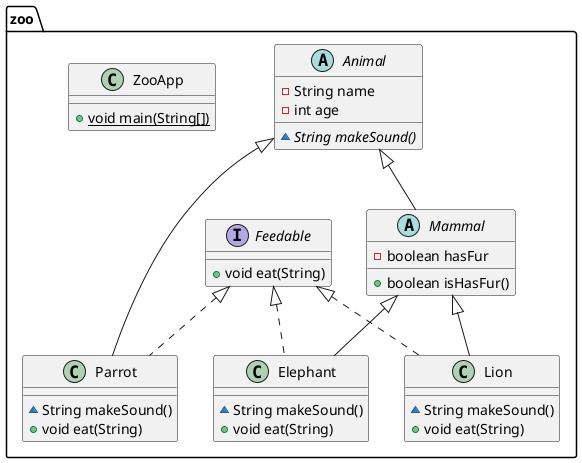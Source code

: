@startuml
abstract class zoo.Animal {
- String name
- int age
~ {abstract}String makeSound()
}


class zoo.Elephant {
~ String makeSound()
+ void eat(String)
}

class zoo.ZooApp {
+ {static} void main(String[])
}

interface zoo.Feedable {
+ void eat(String)
}

class zoo.Lion {
~ String makeSound()
+ void eat(String)
}

abstract class zoo.Mammal {
- boolean hasFur
+ boolean isHasFur()
}


class zoo.Parrot {
~ String makeSound()
+ void eat(String)
}



zoo.Feedable <|.. zoo.Elephant
zoo.Mammal <|-- zoo.Elephant
zoo.Feedable <|.. zoo.Lion
zoo.Mammal <|-- zoo.Lion
zoo.Animal <|-- zoo.Mammal
zoo.Feedable <|.. zoo.Parrot
zoo.Animal <|-- zoo.Parrot
@enduml